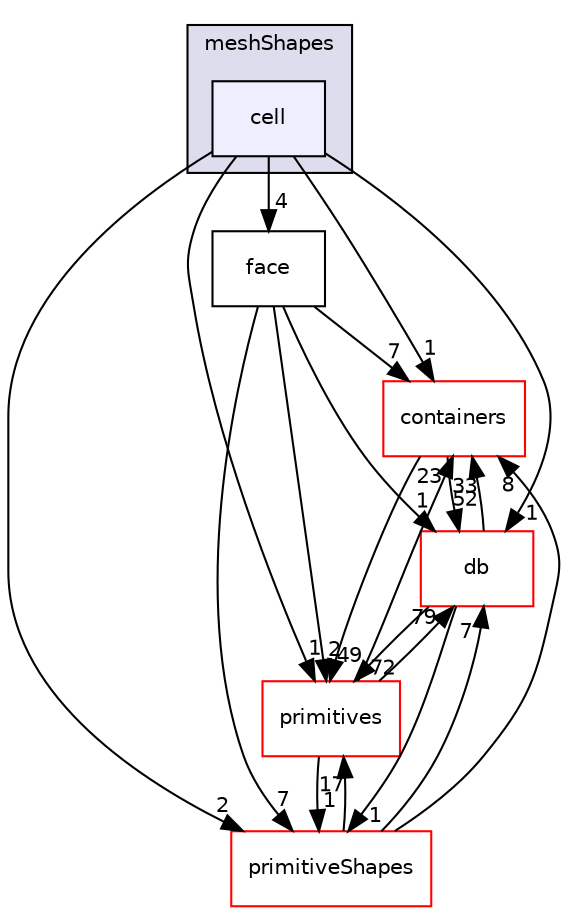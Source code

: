 digraph "src/OpenFOAM/meshes/meshShapes/cell" {
  bgcolor=transparent;
  compound=true
  node [ fontsize="10", fontname="Helvetica"];
  edge [ labelfontsize="10", labelfontname="Helvetica"];
  subgraph clusterdir_b8e2732bc99f8fb2a379dad81aa6030e {
    graph [ bgcolor="#ddddee", pencolor="black", label="meshShapes" fontname="Helvetica", fontsize="10", URL="dir_b8e2732bc99f8fb2a379dad81aa6030e.html"]
  dir_f0875c241e23d39b15d3260f77fbe0f6 [shape=box, label="cell", style="filled", fillcolor="#eeeeff", pencolor="black", URL="dir_f0875c241e23d39b15d3260f77fbe0f6.html"];
  }
  dir_19d0872053bde092be81d7fe3f56cbf7 [shape=box label="containers" color="red" URL="dir_19d0872053bde092be81d7fe3f56cbf7.html"];
  dir_63c634f7a7cfd679ac26c67fb30fc32f [shape=box label="db" color="red" URL="dir_63c634f7a7cfd679ac26c67fb30fc32f.html"];
  dir_a36ac568b20b0ed2190ed53a491bc296 [shape=box label="primitiveShapes" color="red" URL="dir_a36ac568b20b0ed2190ed53a491bc296.html"];
  dir_3e50f45338116b169052b428016851aa [shape=box label="primitives" color="red" URL="dir_3e50f45338116b169052b428016851aa.html"];
  dir_900080d28a8d6389dbac680930b6f778 [shape=box label="face" URL="dir_900080d28a8d6389dbac680930b6f778.html"];
  dir_19d0872053bde092be81d7fe3f56cbf7->dir_63c634f7a7cfd679ac26c67fb30fc32f [headlabel="52", labeldistance=1.5 headhref="dir_001903_001954.html"];
  dir_19d0872053bde092be81d7fe3f56cbf7->dir_3e50f45338116b169052b428016851aa [headlabel="49", labeldistance=1.5 headhref="dir_001903_002326.html"];
  dir_f0875c241e23d39b15d3260f77fbe0f6->dir_19d0872053bde092be81d7fe3f56cbf7 [headlabel="1", labeldistance=1.5 headhref="dir_002240_001903.html"];
  dir_f0875c241e23d39b15d3260f77fbe0f6->dir_63c634f7a7cfd679ac26c67fb30fc32f [headlabel="1", labeldistance=1.5 headhref="dir_002240_001954.html"];
  dir_f0875c241e23d39b15d3260f77fbe0f6->dir_a36ac568b20b0ed2190ed53a491bc296 [headlabel="2", labeldistance=1.5 headhref="dir_002240_002315.html"];
  dir_f0875c241e23d39b15d3260f77fbe0f6->dir_3e50f45338116b169052b428016851aa [headlabel="1", labeldistance=1.5 headhref="dir_002240_002326.html"];
  dir_f0875c241e23d39b15d3260f77fbe0f6->dir_900080d28a8d6389dbac680930b6f778 [headlabel="4", labeldistance=1.5 headhref="dir_002240_002246.html"];
  dir_63c634f7a7cfd679ac26c67fb30fc32f->dir_19d0872053bde092be81d7fe3f56cbf7 [headlabel="33", labeldistance=1.5 headhref="dir_001954_001903.html"];
  dir_63c634f7a7cfd679ac26c67fb30fc32f->dir_a36ac568b20b0ed2190ed53a491bc296 [headlabel="1", labeldistance=1.5 headhref="dir_001954_002315.html"];
  dir_63c634f7a7cfd679ac26c67fb30fc32f->dir_3e50f45338116b169052b428016851aa [headlabel="72", labeldistance=1.5 headhref="dir_001954_002326.html"];
  dir_a36ac568b20b0ed2190ed53a491bc296->dir_19d0872053bde092be81d7fe3f56cbf7 [headlabel="8", labeldistance=1.5 headhref="dir_002315_001903.html"];
  dir_a36ac568b20b0ed2190ed53a491bc296->dir_63c634f7a7cfd679ac26c67fb30fc32f [headlabel="7", labeldistance=1.5 headhref="dir_002315_001954.html"];
  dir_a36ac568b20b0ed2190ed53a491bc296->dir_3e50f45338116b169052b428016851aa [headlabel="17", labeldistance=1.5 headhref="dir_002315_002326.html"];
  dir_3e50f45338116b169052b428016851aa->dir_19d0872053bde092be81d7fe3f56cbf7 [headlabel="23", labeldistance=1.5 headhref="dir_002326_001903.html"];
  dir_3e50f45338116b169052b428016851aa->dir_63c634f7a7cfd679ac26c67fb30fc32f [headlabel="79", labeldistance=1.5 headhref="dir_002326_001954.html"];
  dir_3e50f45338116b169052b428016851aa->dir_a36ac568b20b0ed2190ed53a491bc296 [headlabel="1", labeldistance=1.5 headhref="dir_002326_002315.html"];
  dir_900080d28a8d6389dbac680930b6f778->dir_19d0872053bde092be81d7fe3f56cbf7 [headlabel="7", labeldistance=1.5 headhref="dir_002246_001903.html"];
  dir_900080d28a8d6389dbac680930b6f778->dir_63c634f7a7cfd679ac26c67fb30fc32f [headlabel="1", labeldistance=1.5 headhref="dir_002246_001954.html"];
  dir_900080d28a8d6389dbac680930b6f778->dir_a36ac568b20b0ed2190ed53a491bc296 [headlabel="7", labeldistance=1.5 headhref="dir_002246_002315.html"];
  dir_900080d28a8d6389dbac680930b6f778->dir_3e50f45338116b169052b428016851aa [headlabel="2", labeldistance=1.5 headhref="dir_002246_002326.html"];
}
